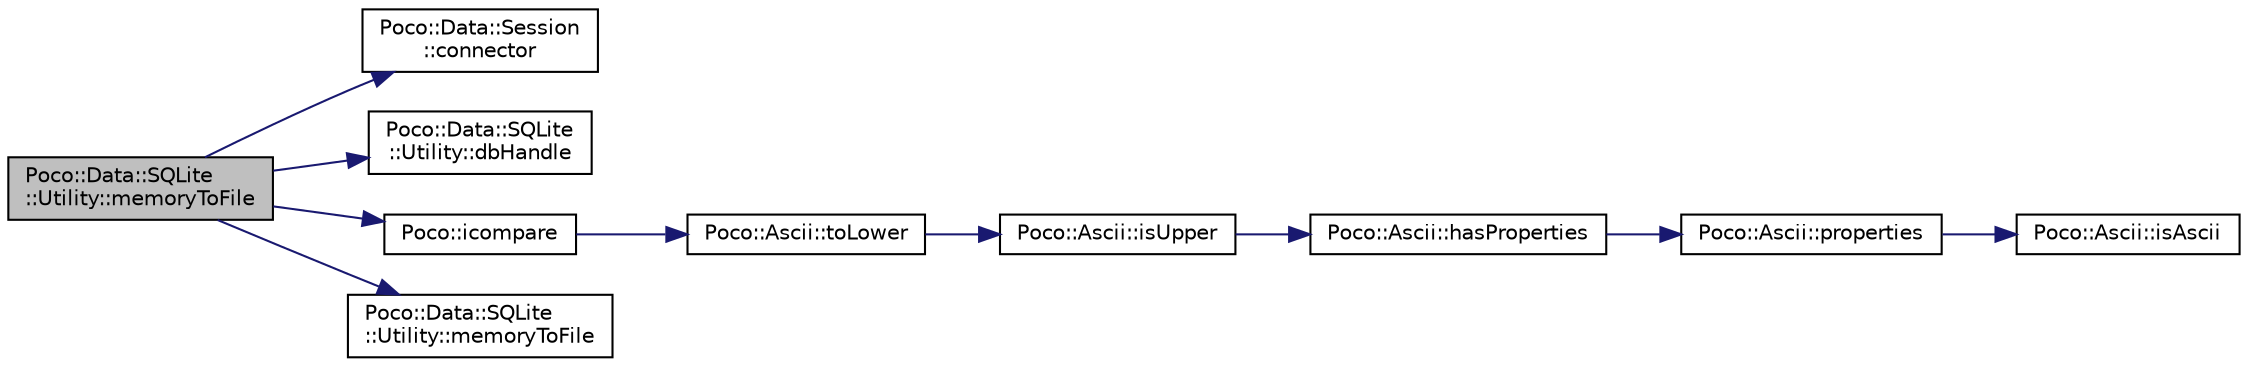 digraph "Poco::Data::SQLite::Utility::memoryToFile"
{
 // LATEX_PDF_SIZE
  edge [fontname="Helvetica",fontsize="10",labelfontname="Helvetica",labelfontsize="10"];
  node [fontname="Helvetica",fontsize="10",shape=record];
  rankdir="LR";
  Node1 [label="Poco::Data::SQLite\l::Utility::memoryToFile",height=0.2,width=0.4,color="black", fillcolor="grey75", style="filled", fontcolor="black",tooltip=" "];
  Node1 -> Node2 [color="midnightblue",fontsize="10",style="solid",fontname="Helvetica"];
  Node2 [label="Poco::Data::Session\l::connector",height=0.2,width=0.4,color="black", fillcolor="white", style="filled",URL="$classPoco_1_1Data_1_1Session.html#a555c750d596152086efb446e026326d1",tooltip=" "];
  Node1 -> Node3 [color="midnightblue",fontsize="10",style="solid",fontname="Helvetica"];
  Node3 [label="Poco::Data::SQLite\l::Utility::dbHandle",height=0.2,width=0.4,color="black", fillcolor="white", style="filled",URL="$classPoco_1_1Data_1_1SQLite_1_1Utility.html#a0b81d0dc34ab933d47985ee0e8cea5bd",tooltip=" "];
  Node1 -> Node4 [color="midnightblue",fontsize="10",style="solid",fontname="Helvetica"];
  Node4 [label="Poco::icompare",height=0.2,width=0.4,color="black", fillcolor="white", style="filled",URL="$namespacePoco.html#afb05bcfd8abef9bd40a50c2805206c3a",tooltip="Case-insensitive string comparison."];
  Node4 -> Node5 [color="midnightblue",fontsize="10",style="solid",fontname="Helvetica"];
  Node5 [label="Poco::Ascii::toLower",height=0.2,width=0.4,color="black", fillcolor="white", style="filled",URL="$classPoco_1_1Ascii.html#a60e7810a5713e9ce051c5c914073a18e",tooltip=" "];
  Node5 -> Node6 [color="midnightblue",fontsize="10",style="solid",fontname="Helvetica"];
  Node6 [label="Poco::Ascii::isUpper",height=0.2,width=0.4,color="black", fillcolor="white", style="filled",URL="$classPoco_1_1Ascii.html#a4e314ffb9da60b298e54b6bbdcce0bb3",tooltip=" "];
  Node6 -> Node7 [color="midnightblue",fontsize="10",style="solid",fontname="Helvetica"];
  Node7 [label="Poco::Ascii::hasProperties",height=0.2,width=0.4,color="black", fillcolor="white", style="filled",URL="$classPoco_1_1Ascii.html#abb1e29a5240534d6a1c6a6f884c0b722",tooltip=" "];
  Node7 -> Node8 [color="midnightblue",fontsize="10",style="solid",fontname="Helvetica"];
  Node8 [label="Poco::Ascii::properties",height=0.2,width=0.4,color="black", fillcolor="white", style="filled",URL="$classPoco_1_1Ascii.html#ac31d57add4c307b7753686e04a0cf429",tooltip=" "];
  Node8 -> Node9 [color="midnightblue",fontsize="10",style="solid",fontname="Helvetica"];
  Node9 [label="Poco::Ascii::isAscii",height=0.2,width=0.4,color="black", fillcolor="white", style="filled",URL="$classPoco_1_1Ascii.html#a0f6a764502a6adde5d140fd43b5a3561",tooltip=" "];
  Node1 -> Node10 [color="midnightblue",fontsize="10",style="solid",fontname="Helvetica"];
  Node10 [label="Poco::Data::SQLite\l::Utility::memoryToFile",height=0.2,width=0.4,color="black", fillcolor="white", style="filled",URL="$classPoco_1_1Data_1_1SQLite_1_1Utility.html#a04378db38fe997d155042edf136e7d6e",tooltip=" "];
}
